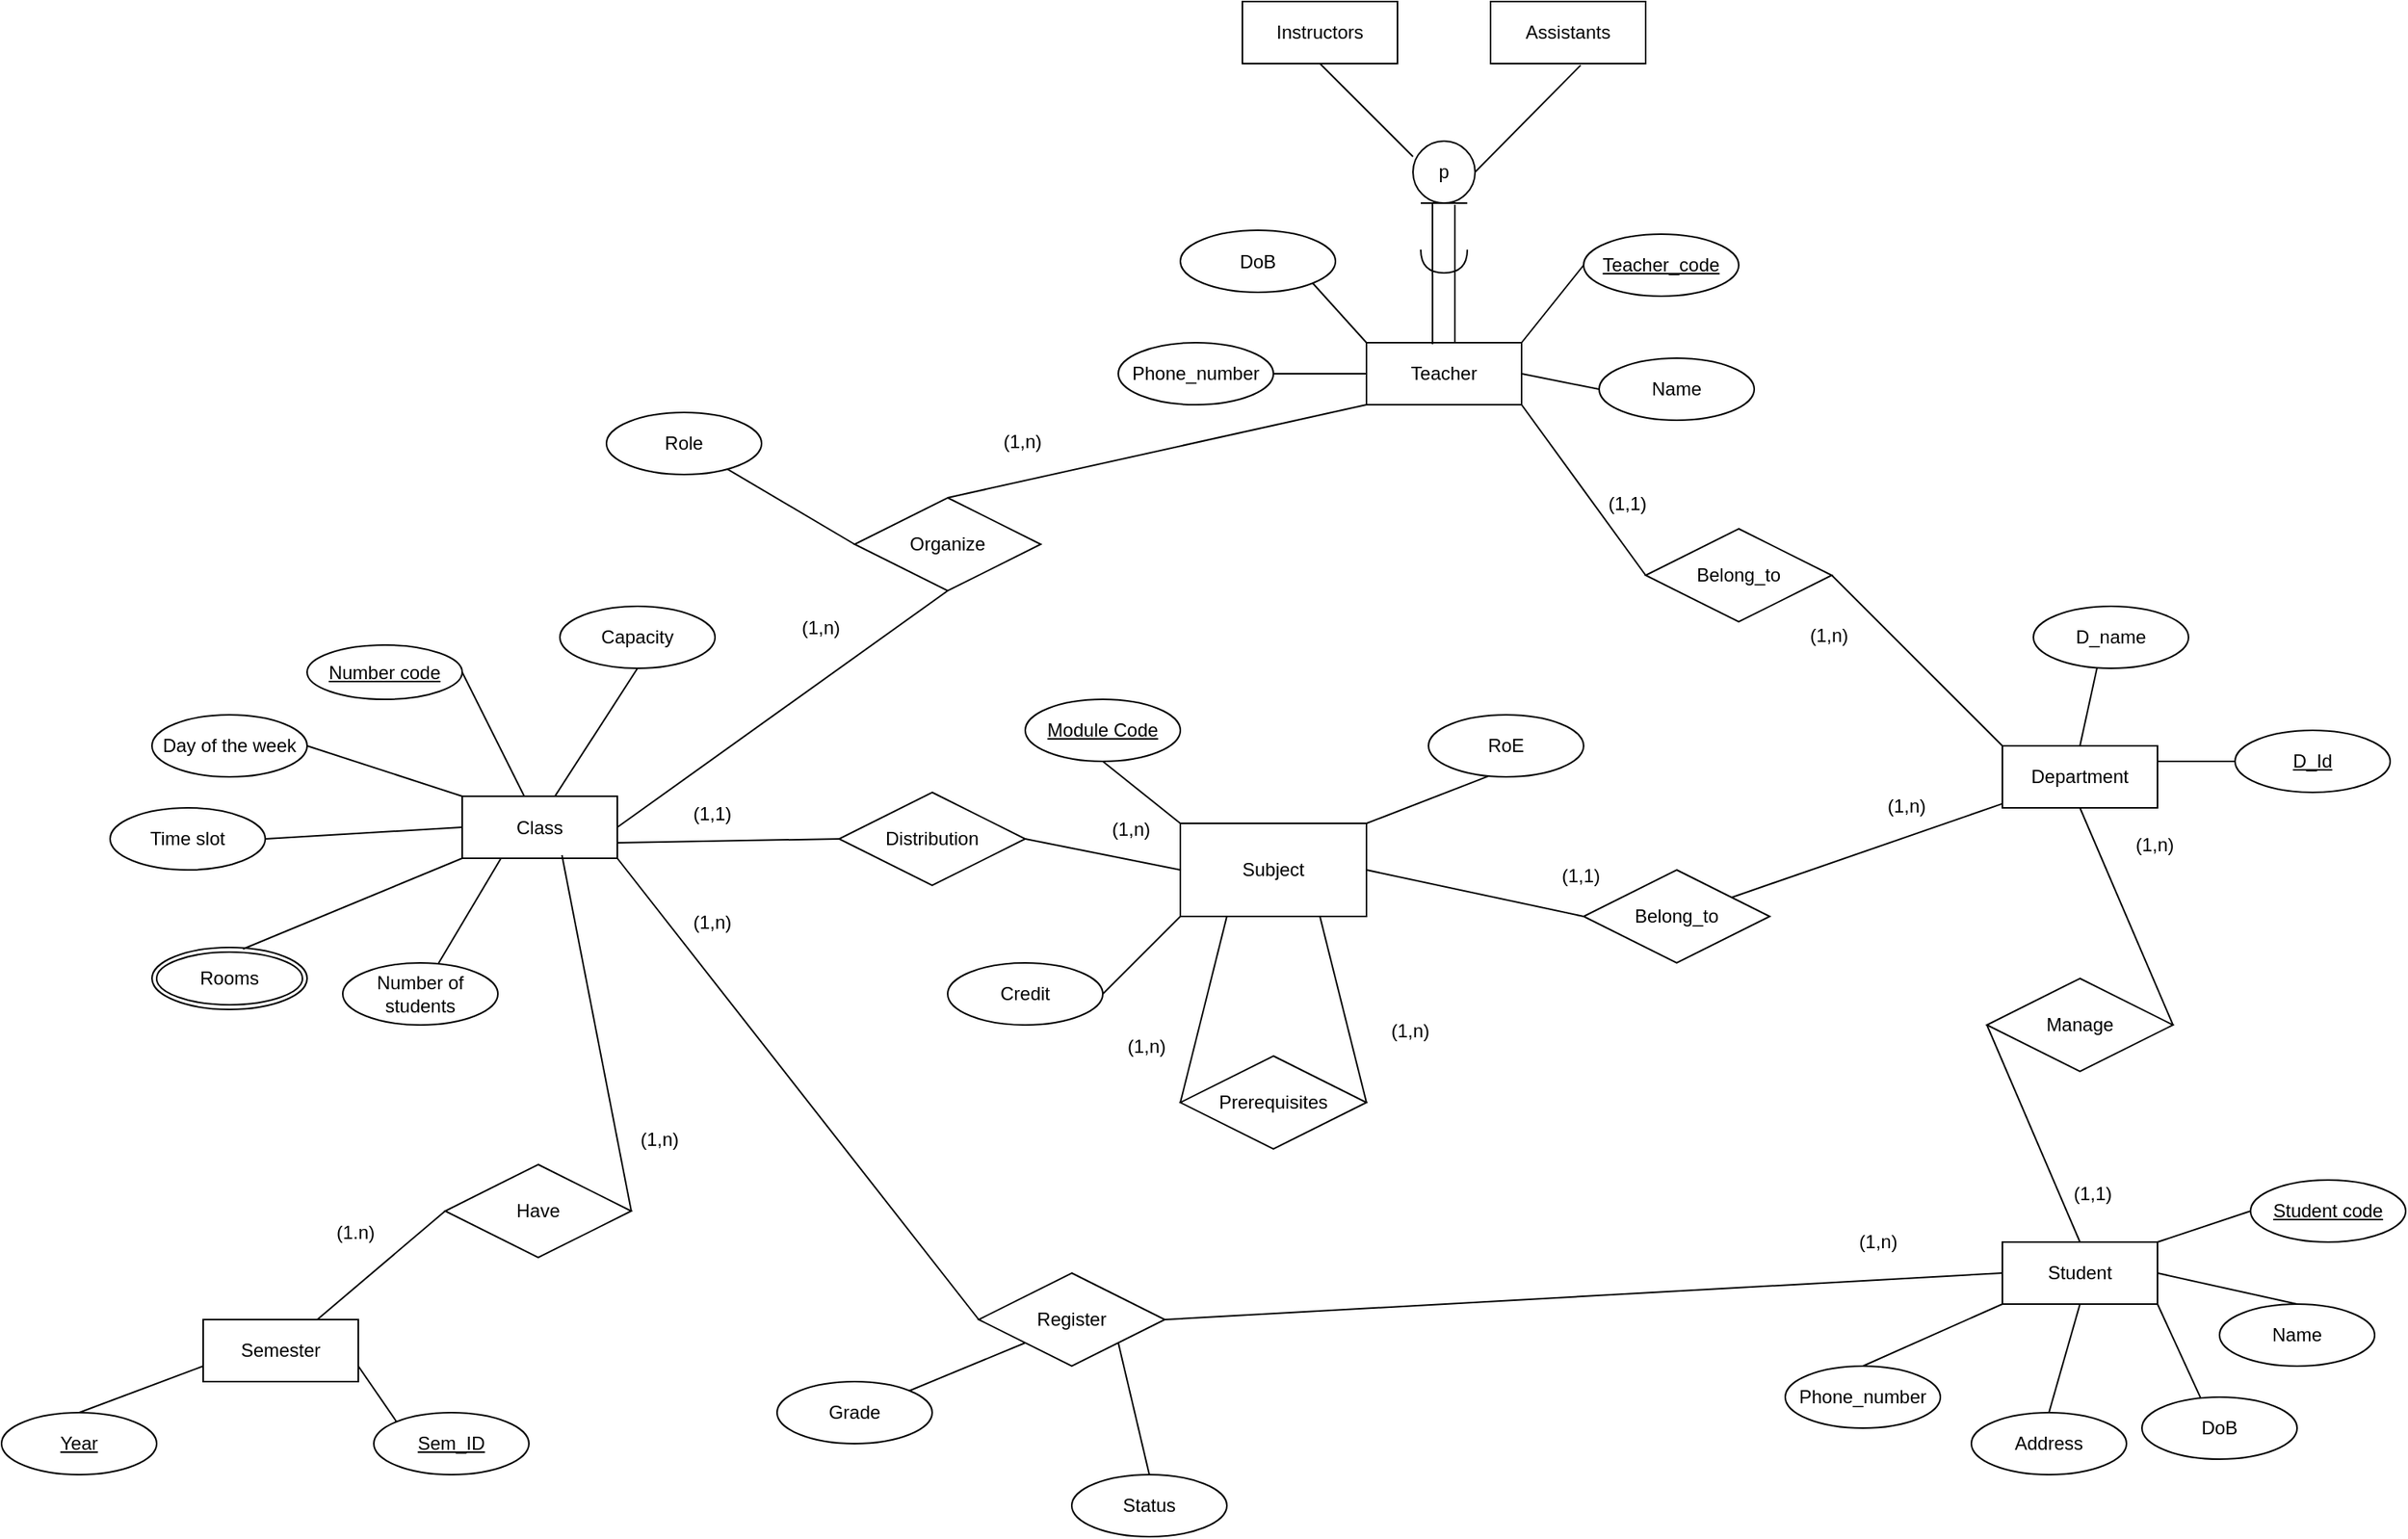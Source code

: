 <mxfile version="26.2.10">
  <diagram name="Trang-1" id="NKazr9CYUJBPmzPax3Bu">
    <mxGraphModel dx="1998" dy="1887" grid="1" gridSize="10" guides="1" tooltips="1" connect="1" arrows="1" fold="1" page="1" pageScale="1" pageWidth="827" pageHeight="1169" math="0" shadow="0">
      <root>
        <mxCell id="0" />
        <mxCell id="1" parent="0" />
        <mxCell id="vSpW32eqRQo1p6lTVh2Q-1" value="Subject" style="rounded=0;whiteSpace=wrap;html=1;" parent="1" vertex="1">
          <mxGeometry y="300" width="120" height="60" as="geometry" />
        </mxCell>
        <mxCell id="vSpW32eqRQo1p6lTVh2Q-2" value="Module Code" style="ellipse;whiteSpace=wrap;html=1;align=center;fontStyle=4;" parent="1" vertex="1">
          <mxGeometry x="-100" y="220" width="100" height="40" as="geometry" />
        </mxCell>
        <mxCell id="vSpW32eqRQo1p6lTVh2Q-3" value="" style="endArrow=none;html=1;rounded=0;entryX=0;entryY=0;entryDx=0;entryDy=0;exitX=0.5;exitY=1;exitDx=0;exitDy=0;" parent="1" source="vSpW32eqRQo1p6lTVh2Q-2" target="vSpW32eqRQo1p6lTVh2Q-1" edge="1">
          <mxGeometry width="50" height="50" relative="1" as="geometry">
            <mxPoint x="-220" y="680" as="sourcePoint" />
            <mxPoint x="440" y="340" as="targetPoint" />
          </mxGeometry>
        </mxCell>
        <mxCell id="vSpW32eqRQo1p6lTVh2Q-4" value="Belong_to" style="shape=rhombus;perimeter=rhombusPerimeter;whiteSpace=wrap;html=1;align=center;" parent="1" vertex="1">
          <mxGeometry x="260" y="330" width="120" height="60" as="geometry" />
        </mxCell>
        <mxCell id="vSpW32eqRQo1p6lTVh2Q-5" value="" style="endArrow=none;html=1;rounded=0;entryX=0;entryY=0.5;entryDx=0;entryDy=0;exitX=1;exitY=0.5;exitDx=0;exitDy=0;" parent="1" source="vSpW32eqRQo1p6lTVh2Q-1" target="vSpW32eqRQo1p6lTVh2Q-4" edge="1">
          <mxGeometry relative="1" as="geometry">
            <mxPoint x="330" y="370" as="sourcePoint" />
            <mxPoint x="490" y="370" as="targetPoint" />
          </mxGeometry>
        </mxCell>
        <mxCell id="vSpW32eqRQo1p6lTVh2Q-6" value="" style="endArrow=none;html=1;rounded=0;" parent="1" source="vSpW32eqRQo1p6lTVh2Q-4" target="vSpW32eqRQo1p6lTVh2Q-7" edge="1">
          <mxGeometry relative="1" as="geometry">
            <mxPoint x="330" y="370" as="sourcePoint" />
            <mxPoint x="490" y="370" as="targetPoint" />
          </mxGeometry>
        </mxCell>
        <mxCell id="vSpW32eqRQo1p6lTVh2Q-7" value="Department" style="whiteSpace=wrap;html=1;align=center;" parent="1" vertex="1">
          <mxGeometry x="530" y="250" width="100" height="40" as="geometry" />
        </mxCell>
        <mxCell id="vSpW32eqRQo1p6lTVh2Q-8" value="(1,1)" style="text;strokeColor=none;fillColor=none;spacingLeft=4;spacingRight=4;overflow=hidden;rotatable=0;points=[[0,0.5],[1,0.5]];portConstraint=eastwest;fontSize=12;whiteSpace=wrap;html=1;" parent="1" vertex="1">
          <mxGeometry x="240" y="320" width="40" height="30" as="geometry" />
        </mxCell>
        <mxCell id="vSpW32eqRQo1p6lTVh2Q-9" value="(1,n)" style="text;strokeColor=none;fillColor=none;spacingLeft=4;spacingRight=4;overflow=hidden;rotatable=0;points=[[0,0.5],[1,0.5]];portConstraint=eastwest;fontSize=12;whiteSpace=wrap;html=1;" parent="1" vertex="1">
          <mxGeometry x="400" y="165" width="40" height="30" as="geometry" />
        </mxCell>
        <mxCell id="vSpW32eqRQo1p6lTVh2Q-10" value="Student" style="whiteSpace=wrap;html=1;align=center;" parent="1" vertex="1">
          <mxGeometry x="530" y="570" width="100" height="40" as="geometry" />
        </mxCell>
        <mxCell id="vSpW32eqRQo1p6lTVh2Q-11" value="Manage" style="shape=rhombus;perimeter=rhombusPerimeter;whiteSpace=wrap;html=1;align=center;" parent="1" vertex="1">
          <mxGeometry x="520" y="400" width="120" height="60" as="geometry" />
        </mxCell>
        <mxCell id="vSpW32eqRQo1p6lTVh2Q-14" value="" style="endArrow=none;html=1;rounded=0;entryX=1;entryY=0.5;entryDx=0;entryDy=0;exitX=0.5;exitY=1;exitDx=0;exitDy=0;" parent="1" source="vSpW32eqRQo1p6lTVh2Q-7" target="vSpW32eqRQo1p6lTVh2Q-11" edge="1">
          <mxGeometry relative="1" as="geometry">
            <mxPoint x="330" y="370" as="sourcePoint" />
            <mxPoint x="490" y="370" as="targetPoint" />
          </mxGeometry>
        </mxCell>
        <mxCell id="vSpW32eqRQo1p6lTVh2Q-15" value="" style="endArrow=none;html=1;rounded=0;entryX=0.5;entryY=0;entryDx=0;entryDy=0;exitX=0;exitY=0.5;exitDx=0;exitDy=0;" parent="1" source="vSpW32eqRQo1p6lTVh2Q-11" target="vSpW32eqRQo1p6lTVh2Q-10" edge="1">
          <mxGeometry relative="1" as="geometry">
            <mxPoint x="330" y="370" as="sourcePoint" />
            <mxPoint x="490" y="370" as="targetPoint" />
          </mxGeometry>
        </mxCell>
        <mxCell id="vSpW32eqRQo1p6lTVh2Q-16" value="(1,n)" style="text;strokeColor=none;fillColor=none;spacingLeft=4;spacingRight=4;overflow=hidden;rotatable=0;points=[[0,0.5],[1,0.5]];portConstraint=eastwest;fontSize=12;whiteSpace=wrap;html=1;" parent="1" vertex="1">
          <mxGeometry x="610" y="300" width="40" height="30" as="geometry" />
        </mxCell>
        <mxCell id="vSpW32eqRQo1p6lTVh2Q-17" value="(1,1)" style="text;strokeColor=none;fillColor=none;spacingLeft=4;spacingRight=4;overflow=hidden;rotatable=0;points=[[0,0.5],[1,0.5]];portConstraint=eastwest;fontSize=12;whiteSpace=wrap;html=1;" parent="1" vertex="1">
          <mxGeometry x="570" y="525" width="40" height="30" as="geometry" />
        </mxCell>
        <mxCell id="vSpW32eqRQo1p6lTVh2Q-18" value="Student code" style="ellipse;whiteSpace=wrap;html=1;align=center;fontStyle=4;" parent="1" vertex="1">
          <mxGeometry x="690" y="530" width="100" height="40" as="geometry" />
        </mxCell>
        <mxCell id="vSpW32eqRQo1p6lTVh2Q-19" value="" style="endArrow=none;html=1;rounded=0;entryX=0;entryY=0.5;entryDx=0;entryDy=0;exitX=1;exitY=0;exitDx=0;exitDy=0;" parent="1" source="vSpW32eqRQo1p6lTVh2Q-10" target="vSpW32eqRQo1p6lTVh2Q-18" edge="1">
          <mxGeometry relative="1" as="geometry">
            <mxPoint x="330" y="370" as="sourcePoint" />
            <mxPoint x="490" y="370" as="targetPoint" />
          </mxGeometry>
        </mxCell>
        <mxCell id="vSpW32eqRQo1p6lTVh2Q-23" value="Credit" style="ellipse;whiteSpace=wrap;html=1;align=center;" parent="1" vertex="1">
          <mxGeometry x="-150" y="390" width="100" height="40" as="geometry" />
        </mxCell>
        <mxCell id="vSpW32eqRQo1p6lTVh2Q-24" value="" style="endArrow=none;html=1;rounded=0;exitX=1;exitY=0.5;exitDx=0;exitDy=0;entryX=0;entryY=1;entryDx=0;entryDy=0;" parent="1" source="vSpW32eqRQo1p6lTVh2Q-23" target="vSpW32eqRQo1p6lTVh2Q-1" edge="1">
          <mxGeometry relative="1" as="geometry">
            <mxPoint x="340" y="360" as="sourcePoint" />
            <mxPoint x="500" y="360" as="targetPoint" />
          </mxGeometry>
        </mxCell>
        <mxCell id="vSpW32eqRQo1p6lTVh2Q-25" value="" style="endArrow=none;html=1;rounded=0;exitX=0;exitY=0.5;exitDx=0;exitDy=0;entryX=0.25;entryY=1;entryDx=0;entryDy=0;" parent="1" source="6daV8mBaT8eW-QT_xPf7-5" target="vSpW32eqRQo1p6lTVh2Q-1" edge="1">
          <mxGeometry relative="1" as="geometry">
            <mxPoint x="240" y="150" as="sourcePoint" />
            <mxPoint x="500" y="360" as="targetPoint" />
          </mxGeometry>
        </mxCell>
        <mxCell id="vSpW32eqRQo1p6lTVh2Q-27" value="RoE" style="ellipse;whiteSpace=wrap;html=1;align=center;" parent="1" vertex="1">
          <mxGeometry x="160" y="230" width="100" height="40" as="geometry" />
        </mxCell>
        <mxCell id="vSpW32eqRQo1p6lTVh2Q-28" value="" style="endArrow=none;html=1;rounded=0;exitX=1;exitY=0;exitDx=0;exitDy=0;entryX=0.383;entryY=0.992;entryDx=0;entryDy=0;entryPerimeter=0;" parent="1" source="vSpW32eqRQo1p6lTVh2Q-1" target="vSpW32eqRQo1p6lTVh2Q-27" edge="1">
          <mxGeometry relative="1" as="geometry">
            <mxPoint x="340" y="360" as="sourcePoint" />
            <mxPoint x="500" y="360" as="targetPoint" />
          </mxGeometry>
        </mxCell>
        <mxCell id="vSpW32eqRQo1p6lTVh2Q-29" value="Register" style="shape=rhombus;perimeter=rhombusPerimeter;whiteSpace=wrap;html=1;align=center;" parent="1" vertex="1">
          <mxGeometry x="-130" y="590" width="120" height="60" as="geometry" />
        </mxCell>
        <mxCell id="vSpW32eqRQo1p6lTVh2Q-31" value="" style="endArrow=none;html=1;rounded=0;exitX=1;exitY=0.5;exitDx=0;exitDy=0;entryX=0;entryY=0.5;entryDx=0;entryDy=0;" parent="1" source="vSpW32eqRQo1p6lTVh2Q-29" target="vSpW32eqRQo1p6lTVh2Q-10" edge="1">
          <mxGeometry relative="1" as="geometry">
            <mxPoint x="340" y="360" as="sourcePoint" />
            <mxPoint x="500" y="360" as="targetPoint" />
          </mxGeometry>
        </mxCell>
        <mxCell id="vSpW32eqRQo1p6lTVh2Q-32" value="(1,n)" style="text;strokeColor=none;fillColor=none;spacingLeft=4;spacingRight=4;overflow=hidden;rotatable=0;points=[[0,0.5],[1,0.5]];portConstraint=eastwest;fontSize=12;whiteSpace=wrap;html=1;" parent="1" vertex="1">
          <mxGeometry x="450" y="275" width="40" height="35" as="geometry" />
        </mxCell>
        <mxCell id="vSpW32eqRQo1p6lTVh2Q-33" value="(1,n)" style="text;strokeColor=none;fillColor=none;spacingLeft=4;spacingRight=4;overflow=hidden;rotatable=0;points=[[0,0.5],[1,0.5]];portConstraint=eastwest;fontSize=12;whiteSpace=wrap;html=1;" parent="1" vertex="1">
          <mxGeometry x="-320" y="350" width="40" height="30" as="geometry" />
        </mxCell>
        <mxCell id="vSpW32eqRQo1p6lTVh2Q-40" value="Name" style="ellipse;whiteSpace=wrap;html=1;align=center;" parent="1" vertex="1">
          <mxGeometry x="670" y="610" width="100" height="40" as="geometry" />
        </mxCell>
        <mxCell id="vSpW32eqRQo1p6lTVh2Q-41" value="" style="endArrow=none;html=1;rounded=0;entryX=0.5;entryY=0;entryDx=0;entryDy=0;exitX=1;exitY=0.5;exitDx=0;exitDy=0;" parent="1" source="vSpW32eqRQo1p6lTVh2Q-10" target="vSpW32eqRQo1p6lTVh2Q-40" edge="1">
          <mxGeometry relative="1" as="geometry">
            <mxPoint x="340" y="460" as="sourcePoint" />
            <mxPoint x="500" y="460" as="targetPoint" />
          </mxGeometry>
        </mxCell>
        <mxCell id="vSpW32eqRQo1p6lTVh2Q-42" value="Phone_number" style="ellipse;whiteSpace=wrap;html=1;align=center;" parent="1" vertex="1">
          <mxGeometry x="390" y="650" width="100" height="40" as="geometry" />
        </mxCell>
        <mxCell id="vSpW32eqRQo1p6lTVh2Q-43" value="Address" style="ellipse;whiteSpace=wrap;html=1;align=center;" parent="1" vertex="1">
          <mxGeometry x="510" y="680" width="100" height="40" as="geometry" />
        </mxCell>
        <mxCell id="vSpW32eqRQo1p6lTVh2Q-44" value="DoB" style="ellipse;whiteSpace=wrap;html=1;align=center;" parent="1" vertex="1">
          <mxGeometry x="620" y="670" width="100" height="40" as="geometry" />
        </mxCell>
        <mxCell id="vSpW32eqRQo1p6lTVh2Q-45" value="" style="endArrow=none;html=1;rounded=0;entryX=0.377;entryY=0.008;entryDx=0;entryDy=0;entryPerimeter=0;exitX=1;exitY=1;exitDx=0;exitDy=0;" parent="1" source="vSpW32eqRQo1p6lTVh2Q-10" target="vSpW32eqRQo1p6lTVh2Q-44" edge="1">
          <mxGeometry relative="1" as="geometry">
            <mxPoint x="340" y="460" as="sourcePoint" />
            <mxPoint x="500" y="460" as="targetPoint" />
          </mxGeometry>
        </mxCell>
        <mxCell id="vSpW32eqRQo1p6lTVh2Q-46" value="" style="endArrow=none;html=1;rounded=0;entryX=0.5;entryY=0;entryDx=0;entryDy=0;exitX=0.5;exitY=1;exitDx=0;exitDy=0;" parent="1" source="vSpW32eqRQo1p6lTVh2Q-10" target="vSpW32eqRQo1p6lTVh2Q-43" edge="1">
          <mxGeometry relative="1" as="geometry">
            <mxPoint x="340" y="460" as="sourcePoint" />
            <mxPoint x="500" y="460" as="targetPoint" />
          </mxGeometry>
        </mxCell>
        <mxCell id="vSpW32eqRQo1p6lTVh2Q-47" value="" style="endArrow=none;html=1;rounded=0;entryX=0.5;entryY=0;entryDx=0;entryDy=0;exitX=0;exitY=1;exitDx=0;exitDy=0;" parent="1" source="vSpW32eqRQo1p6lTVh2Q-10" target="vSpW32eqRQo1p6lTVh2Q-42" edge="1">
          <mxGeometry relative="1" as="geometry">
            <mxPoint x="340" y="460" as="sourcePoint" />
            <mxPoint x="500" y="460" as="targetPoint" />
          </mxGeometry>
        </mxCell>
        <mxCell id="vSpW32eqRQo1p6lTVh2Q-48" value="D_name" style="ellipse;whiteSpace=wrap;html=1;align=center;" parent="1" vertex="1">
          <mxGeometry x="550" y="160" width="100" height="40" as="geometry" />
        </mxCell>
        <mxCell id="vSpW32eqRQo1p6lTVh2Q-49" value="" style="endArrow=none;html=1;rounded=0;entryX=0.41;entryY=0.992;entryDx=0;entryDy=0;entryPerimeter=0;exitX=0.5;exitY=0;exitDx=0;exitDy=0;" parent="1" source="vSpW32eqRQo1p6lTVh2Q-7" target="vSpW32eqRQo1p6lTVh2Q-48" edge="1">
          <mxGeometry relative="1" as="geometry">
            <mxPoint x="340" y="460" as="sourcePoint" />
            <mxPoint x="500" y="460" as="targetPoint" />
          </mxGeometry>
        </mxCell>
        <mxCell id="vSpW32eqRQo1p6lTVh2Q-50" value="(1,n)" style="text;html=1;align=center;verticalAlign=middle;whiteSpace=wrap;rounded=0;" parent="1" vertex="1">
          <mxGeometry x="420" y="555" width="60" height="30" as="geometry" />
        </mxCell>
        <mxCell id="vSpW32eqRQo1p6lTVh2Q-51" value="Class" style="whiteSpace=wrap;html=1;align=center;" parent="1" vertex="1">
          <mxGeometry x="-463" y="282.5" width="100" height="40" as="geometry" />
        </mxCell>
        <mxCell id="vSpW32eqRQo1p6lTVh2Q-52" value="Number code" style="ellipse;whiteSpace=wrap;html=1;align=center;fontStyle=4;" parent="1" vertex="1">
          <mxGeometry x="-563" y="185" width="100" height="35" as="geometry" />
        </mxCell>
        <mxCell id="vSpW32eqRQo1p6lTVh2Q-54" value="Day of the week" style="ellipse;whiteSpace=wrap;html=1;align=center;" parent="1" vertex="1">
          <mxGeometry x="-663" y="230" width="100" height="40" as="geometry" />
        </mxCell>
        <mxCell id="vSpW32eqRQo1p6lTVh2Q-55" value="Time slot" style="ellipse;whiteSpace=wrap;html=1;align=center;" parent="1" vertex="1">
          <mxGeometry x="-690" y="290" width="100" height="40" as="geometry" />
        </mxCell>
        <mxCell id="vSpW32eqRQo1p6lTVh2Q-56" value="Rooms" style="ellipse;shape=doubleEllipse;margin=3;whiteSpace=wrap;html=1;align=center;" parent="1" vertex="1">
          <mxGeometry x="-663" y="380" width="100" height="40" as="geometry" />
        </mxCell>
        <mxCell id="vSpW32eqRQo1p6lTVh2Q-57" value="" style="endArrow=none;html=1;rounded=0;exitX=0.587;exitY=0.025;exitDx=0;exitDy=0;exitPerimeter=0;entryX=0;entryY=1;entryDx=0;entryDy=0;" parent="1" source="vSpW32eqRQo1p6lTVh2Q-56" target="vSpW32eqRQo1p6lTVh2Q-51" edge="1">
          <mxGeometry relative="1" as="geometry">
            <mxPoint x="-120" y="350" as="sourcePoint" />
            <mxPoint x="40" y="350" as="targetPoint" />
          </mxGeometry>
        </mxCell>
        <mxCell id="vSpW32eqRQo1p6lTVh2Q-58" value="" style="endArrow=none;html=1;rounded=0;exitX=1;exitY=0.5;exitDx=0;exitDy=0;entryX=0;entryY=0.5;entryDx=0;entryDy=0;" parent="1" source="vSpW32eqRQo1p6lTVh2Q-55" target="vSpW32eqRQo1p6lTVh2Q-51" edge="1">
          <mxGeometry relative="1" as="geometry">
            <mxPoint x="-120" y="350" as="sourcePoint" />
            <mxPoint x="40" y="350" as="targetPoint" />
          </mxGeometry>
        </mxCell>
        <mxCell id="vSpW32eqRQo1p6lTVh2Q-59" value="" style="endArrow=none;html=1;rounded=0;exitX=1;exitY=0.5;exitDx=0;exitDy=0;entryX=0;entryY=0;entryDx=0;entryDy=0;" parent="1" source="vSpW32eqRQo1p6lTVh2Q-54" target="vSpW32eqRQo1p6lTVh2Q-51" edge="1">
          <mxGeometry relative="1" as="geometry">
            <mxPoint x="-120" y="350" as="sourcePoint" />
            <mxPoint x="40" y="350" as="targetPoint" />
          </mxGeometry>
        </mxCell>
        <mxCell id="vSpW32eqRQo1p6lTVh2Q-61" value="" style="endArrow=none;html=1;rounded=0;exitX=1;exitY=0.5;exitDx=0;exitDy=0;" parent="1" source="vSpW32eqRQo1p6lTVh2Q-52" target="vSpW32eqRQo1p6lTVh2Q-51" edge="1">
          <mxGeometry relative="1" as="geometry">
            <mxPoint x="-120" y="350" as="sourcePoint" />
            <mxPoint x="40" y="350" as="targetPoint" />
          </mxGeometry>
        </mxCell>
        <mxCell id="vSpW32eqRQo1p6lTVh2Q-63" value="" style="endArrow=none;html=1;rounded=0;exitX=0.25;exitY=1;exitDx=0;exitDy=0;" parent="1" source="vSpW32eqRQo1p6lTVh2Q-51" target="6daV8mBaT8eW-QT_xPf7-2" edge="1">
          <mxGeometry relative="1" as="geometry">
            <mxPoint x="-120" y="350" as="sourcePoint" />
            <mxPoint x="-340" y="410" as="targetPoint" />
          </mxGeometry>
        </mxCell>
        <mxCell id="vSpW32eqRQo1p6lTVh2Q-64" value="Organize" style="shape=rhombus;perimeter=rhombusPerimeter;whiteSpace=wrap;html=1;align=center;" parent="1" vertex="1">
          <mxGeometry x="-210" y="90" width="120" height="60" as="geometry" />
        </mxCell>
        <mxCell id="vSpW32eqRQo1p6lTVh2Q-65" value="" style="endArrow=none;html=1;rounded=0;exitX=1;exitY=0.5;exitDx=0;exitDy=0;entryX=0.5;entryY=1;entryDx=0;entryDy=0;" parent="1" source="vSpW32eqRQo1p6lTVh2Q-51" target="vSpW32eqRQo1p6lTVh2Q-64" edge="1">
          <mxGeometry relative="1" as="geometry">
            <mxPoint x="80" y="460" as="sourcePoint" />
            <mxPoint x="-140" y="160" as="targetPoint" />
          </mxGeometry>
        </mxCell>
        <mxCell id="vSpW32eqRQo1p6lTVh2Q-68" value="(1,n)" style="text;strokeColor=none;fillColor=none;spacingLeft=4;spacingRight=4;overflow=hidden;rotatable=0;points=[[0,0.5],[1,0.5]];portConstraint=eastwest;fontSize=12;whiteSpace=wrap;html=1;" parent="1" vertex="1">
          <mxGeometry x="-250" y="160" width="40" height="30" as="geometry" />
        </mxCell>
        <mxCell id="6daV8mBaT8eW-QT_xPf7-1" value="Capacity" style="ellipse;whiteSpace=wrap;html=1;align=center;" parent="1" vertex="1">
          <mxGeometry x="-400" y="160" width="100" height="40" as="geometry" />
        </mxCell>
        <mxCell id="6daV8mBaT8eW-QT_xPf7-2" value="Number of students" style="ellipse;whiteSpace=wrap;html=1;align=center;" parent="1" vertex="1">
          <mxGeometry x="-540" y="390" width="100" height="40" as="geometry" />
        </mxCell>
        <mxCell id="6daV8mBaT8eW-QT_xPf7-4" value="" style="endArrow=none;html=1;rounded=0;exitX=0.5;exitY=1;exitDx=0;exitDy=0;entryX=0.6;entryY=-0.008;entryDx=0;entryDy=0;entryPerimeter=0;" parent="1" source="6daV8mBaT8eW-QT_xPf7-1" target="vSpW32eqRQo1p6lTVh2Q-51" edge="1">
          <mxGeometry relative="1" as="geometry">
            <mxPoint x="-120" y="390" as="sourcePoint" />
            <mxPoint x="40" y="390" as="targetPoint" />
          </mxGeometry>
        </mxCell>
        <mxCell id="6daV8mBaT8eW-QT_xPf7-5" value="Prerequisites" style="shape=rhombus;perimeter=rhombusPerimeter;whiteSpace=wrap;html=1;align=center;" parent="1" vertex="1">
          <mxGeometry y="450" width="120" height="60" as="geometry" />
        </mxCell>
        <mxCell id="6daV8mBaT8eW-QT_xPf7-6" value="" style="endArrow=none;html=1;rounded=0;entryX=0.75;entryY=1;entryDx=0;entryDy=0;exitX=1;exitY=0.5;exitDx=0;exitDy=0;" parent="1" source="6daV8mBaT8eW-QT_xPf7-5" target="vSpW32eqRQo1p6lTVh2Q-1" edge="1">
          <mxGeometry relative="1" as="geometry">
            <mxPoint x="180" as="sourcePoint" />
            <mxPoint x="340" as="targetPoint" />
          </mxGeometry>
        </mxCell>
        <mxCell id="6daV8mBaT8eW-QT_xPf7-7" value="(1,n)" style="text;strokeColor=none;fillColor=none;spacingLeft=4;spacingRight=4;overflow=hidden;rotatable=0;points=[[0,0.5],[1,0.5]];portConstraint=eastwest;fontSize=12;whiteSpace=wrap;html=1;" parent="1" vertex="1">
          <mxGeometry x="130" y="420" width="40" height="30" as="geometry" />
        </mxCell>
        <mxCell id="6daV8mBaT8eW-QT_xPf7-8" value="(1,n)" style="text;strokeColor=none;fillColor=none;spacingLeft=4;spacingRight=4;overflow=hidden;rotatable=0;points=[[0,0.5],[1,0.5]];portConstraint=eastwest;fontSize=12;whiteSpace=wrap;html=1;" parent="1" vertex="1">
          <mxGeometry x="-40" y="430" width="40" height="30" as="geometry" />
        </mxCell>
        <mxCell id="6daV8mBaT8eW-QT_xPf7-9" value="D_Id" style="ellipse;whiteSpace=wrap;html=1;align=center;fontStyle=4;" parent="1" vertex="1">
          <mxGeometry x="680" y="240" width="100" height="40" as="geometry" />
        </mxCell>
        <mxCell id="6daV8mBaT8eW-QT_xPf7-10" value="" style="endArrow=none;html=1;rounded=0;entryX=0;entryY=0.5;entryDx=0;entryDy=0;exitX=1;exitY=0.25;exitDx=0;exitDy=0;" parent="1" source="vSpW32eqRQo1p6lTVh2Q-7" target="6daV8mBaT8eW-QT_xPf7-9" edge="1">
          <mxGeometry relative="1" as="geometry">
            <mxPoint x="20" y="300" as="sourcePoint" />
            <mxPoint x="180" y="300" as="targetPoint" />
          </mxGeometry>
        </mxCell>
        <mxCell id="6daV8mBaT8eW-QT_xPf7-12" style="edgeStyle=orthogonalEdgeStyle;rounded=0;orthogonalLoop=1;jettySize=auto;html=1;exitX=0.5;exitY=1;exitDx=0;exitDy=0;" parent="1" source="vSpW32eqRQo1p6lTVh2Q-23" target="vSpW32eqRQo1p6lTVh2Q-23" edge="1">
          <mxGeometry relative="1" as="geometry" />
        </mxCell>
        <mxCell id="6daV8mBaT8eW-QT_xPf7-15" value="Teacher" style="whiteSpace=wrap;html=1;align=center;" parent="1" vertex="1">
          <mxGeometry x="120" y="-10" width="100" height="40" as="geometry" />
        </mxCell>
        <mxCell id="6daV8mBaT8eW-QT_xPf7-16" value="" style="shape=requiredInterface;html=1;verticalLabelPosition=bottom;sketch=0;direction=south;" parent="1" vertex="1">
          <mxGeometry x="155" y="-70" width="30" height="15" as="geometry" />
        </mxCell>
        <mxCell id="6daV8mBaT8eW-QT_xPf7-17" value="p" style="ellipse;shape=umlEntity;whiteSpace=wrap;html=1;" parent="1" vertex="1">
          <mxGeometry x="150" y="-140" width="40" height="40" as="geometry" />
        </mxCell>
        <mxCell id="6daV8mBaT8eW-QT_xPf7-20" value="" style="endArrow=none;html=1;rounded=0;entryX=0.426;entryY=0.026;entryDx=0;entryDy=0;exitX=0.314;exitY=1.013;exitDx=0;exitDy=0;exitPerimeter=0;entryPerimeter=0;" parent="1" source="6daV8mBaT8eW-QT_xPf7-17" target="6daV8mBaT8eW-QT_xPf7-15" edge="1">
          <mxGeometry relative="1" as="geometry">
            <mxPoint x="20" y="50" as="sourcePoint" />
            <mxPoint x="180" y="50" as="targetPoint" />
          </mxGeometry>
        </mxCell>
        <mxCell id="6daV8mBaT8eW-QT_xPf7-22" value="" style="endArrow=none;html=1;rounded=0;exitX=0.675;exitY=1.026;exitDx=0;exitDy=0;exitPerimeter=0;" parent="1" source="6daV8mBaT8eW-QT_xPf7-17" edge="1">
          <mxGeometry relative="1" as="geometry">
            <mxPoint x="180" y="-100" as="sourcePoint" />
            <mxPoint x="177" y="-10" as="targetPoint" />
          </mxGeometry>
        </mxCell>
        <mxCell id="6daV8mBaT8eW-QT_xPf7-27" value="Instructors" style="whiteSpace=wrap;html=1;align=center;" parent="1" vertex="1">
          <mxGeometry x="40" y="-230" width="100" height="40" as="geometry" />
        </mxCell>
        <mxCell id="6daV8mBaT8eW-QT_xPf7-28" value="Assistants" style="whiteSpace=wrap;html=1;align=center;" parent="1" vertex="1">
          <mxGeometry x="200" y="-230" width="100" height="40" as="geometry" />
        </mxCell>
        <mxCell id="6daV8mBaT8eW-QT_xPf7-29" value="" style="endArrow=none;html=1;rounded=0;entryX=1;entryY=0.5;entryDx=0;entryDy=0;exitX=0.581;exitY=1.026;exitDx=0;exitDy=0;exitPerimeter=0;" parent="1" source="6daV8mBaT8eW-QT_xPf7-28" target="6daV8mBaT8eW-QT_xPf7-17" edge="1">
          <mxGeometry relative="1" as="geometry">
            <mxPoint x="50" y="-170" as="sourcePoint" />
            <mxPoint x="210" y="-170" as="targetPoint" />
          </mxGeometry>
        </mxCell>
        <mxCell id="6daV8mBaT8eW-QT_xPf7-30" value="" style="endArrow=none;html=1;rounded=0;entryX=0;entryY=0.25;entryDx=0;entryDy=0;entryPerimeter=0;exitX=0.5;exitY=1;exitDx=0;exitDy=0;" parent="1" source="6daV8mBaT8eW-QT_xPf7-27" target="6daV8mBaT8eW-QT_xPf7-17" edge="1">
          <mxGeometry relative="1" as="geometry">
            <mxPoint x="50" y="-170" as="sourcePoint" />
            <mxPoint x="210" y="-170" as="targetPoint" />
          </mxGeometry>
        </mxCell>
        <mxCell id="6daV8mBaT8eW-QT_xPf7-31" value="Belong_to" style="shape=rhombus;perimeter=rhombusPerimeter;whiteSpace=wrap;html=1;align=center;" parent="1" vertex="1">
          <mxGeometry x="300" y="110" width="120" height="60" as="geometry" />
        </mxCell>
        <mxCell id="6daV8mBaT8eW-QT_xPf7-32" value="" style="endArrow=none;html=1;rounded=0;entryX=0;entryY=0;entryDx=0;entryDy=0;exitX=1;exitY=0.5;exitDx=0;exitDy=0;" parent="1" source="6daV8mBaT8eW-QT_xPf7-31" target="vSpW32eqRQo1p6lTVh2Q-7" edge="1">
          <mxGeometry relative="1" as="geometry">
            <mxPoint x="160" y="50" as="sourcePoint" />
            <mxPoint x="320" y="50" as="targetPoint" />
          </mxGeometry>
        </mxCell>
        <mxCell id="6daV8mBaT8eW-QT_xPf7-33" value="" style="endArrow=none;html=1;rounded=0;entryX=0;entryY=0.5;entryDx=0;entryDy=0;exitX=1;exitY=1;exitDx=0;exitDy=0;" parent="1" source="6daV8mBaT8eW-QT_xPf7-15" target="6daV8mBaT8eW-QT_xPf7-31" edge="1">
          <mxGeometry relative="1" as="geometry">
            <mxPoint x="160" y="50" as="sourcePoint" />
            <mxPoint x="320" y="50" as="targetPoint" />
          </mxGeometry>
        </mxCell>
        <mxCell id="6daV8mBaT8eW-QT_xPf7-34" value="(1,1)" style="text;strokeColor=none;fillColor=none;spacingLeft=4;spacingRight=4;overflow=hidden;rotatable=0;points=[[0,0.5],[1,0.5]];portConstraint=eastwest;fontSize=12;whiteSpace=wrap;html=1;" parent="1" vertex="1">
          <mxGeometry x="270" y="80" width="40" height="30" as="geometry" />
        </mxCell>
        <mxCell id="6daV8mBaT8eW-QT_xPf7-35" value="" style="endArrow=none;html=1;rounded=0;exitX=0;exitY=1;exitDx=0;exitDy=0;entryX=0.5;entryY=0;entryDx=0;entryDy=0;" parent="1" source="6daV8mBaT8eW-QT_xPf7-15" target="vSpW32eqRQo1p6lTVh2Q-64" edge="1">
          <mxGeometry relative="1" as="geometry">
            <mxPoint x="160" y="150" as="sourcePoint" />
            <mxPoint x="320" y="150" as="targetPoint" />
          </mxGeometry>
        </mxCell>
        <mxCell id="6daV8mBaT8eW-QT_xPf7-36" value="(1,n)" style="text;strokeColor=none;fillColor=none;spacingLeft=4;spacingRight=4;overflow=hidden;rotatable=0;points=[[0,0.5],[1,0.5]];portConstraint=eastwest;fontSize=12;whiteSpace=wrap;html=1;" parent="1" vertex="1">
          <mxGeometry x="-120" y="40" width="40" height="30" as="geometry" />
        </mxCell>
        <mxCell id="6daV8mBaT8eW-QT_xPf7-38" value="" style="endArrow=none;html=1;rounded=0;exitX=0;exitY=0.5;exitDx=0;exitDy=0;" parent="1" source="vSpW32eqRQo1p6lTVh2Q-64" target="6daV8mBaT8eW-QT_xPf7-39" edge="1">
          <mxGeometry relative="1" as="geometry">
            <mxPoint x="160" y="150" as="sourcePoint" />
            <mxPoint x="40" y="220" as="targetPoint" />
          </mxGeometry>
        </mxCell>
        <mxCell id="6daV8mBaT8eW-QT_xPf7-39" value="Role" style="ellipse;whiteSpace=wrap;html=1;align=center;" parent="1" vertex="1">
          <mxGeometry x="-370" y="35" width="100" height="40" as="geometry" />
        </mxCell>
        <mxCell id="6daV8mBaT8eW-QT_xPf7-40" value="Name" style="ellipse;whiteSpace=wrap;html=1;align=center;" parent="1" vertex="1">
          <mxGeometry x="270" width="100" height="40" as="geometry" />
        </mxCell>
        <mxCell id="6daV8mBaT8eW-QT_xPf7-41" value="Teacher_code" style="ellipse;whiteSpace=wrap;html=1;align=center;fontStyle=4;" parent="1" vertex="1">
          <mxGeometry x="260" y="-80" width="100" height="40" as="geometry" />
        </mxCell>
        <mxCell id="6daV8mBaT8eW-QT_xPf7-42" value="" style="endArrow=none;html=1;rounded=0;exitX=1;exitY=0;exitDx=0;exitDy=0;entryX=0;entryY=0.5;entryDx=0;entryDy=0;" parent="1" source="6daV8mBaT8eW-QT_xPf7-15" target="6daV8mBaT8eW-QT_xPf7-41" edge="1">
          <mxGeometry relative="1" as="geometry">
            <mxPoint x="160" y="150" as="sourcePoint" />
            <mxPoint x="320" y="150" as="targetPoint" />
          </mxGeometry>
        </mxCell>
        <mxCell id="6daV8mBaT8eW-QT_xPf7-43" value="" style="endArrow=none;html=1;rounded=0;exitX=1;exitY=0.5;exitDx=0;exitDy=0;entryX=0;entryY=0.5;entryDx=0;entryDy=0;" parent="1" source="6daV8mBaT8eW-QT_xPf7-15" target="6daV8mBaT8eW-QT_xPf7-40" edge="1">
          <mxGeometry relative="1" as="geometry">
            <mxPoint x="160" y="150" as="sourcePoint" />
            <mxPoint x="320" y="150" as="targetPoint" />
          </mxGeometry>
        </mxCell>
        <mxCell id="6daV8mBaT8eW-QT_xPf7-46" value="DoB" style="ellipse;whiteSpace=wrap;html=1;align=center;" parent="1" vertex="1">
          <mxGeometry y="-82.5" width="100" height="40" as="geometry" />
        </mxCell>
        <mxCell id="6daV8mBaT8eW-QT_xPf7-48" value="Phone_number" style="ellipse;whiteSpace=wrap;html=1;align=center;" parent="1" vertex="1">
          <mxGeometry x="-40" y="-10" width="100" height="40" as="geometry" />
        </mxCell>
        <mxCell id="6daV8mBaT8eW-QT_xPf7-49" value="" style="endArrow=none;html=1;rounded=0;exitX=1;exitY=0.5;exitDx=0;exitDy=0;entryX=0;entryY=0.5;entryDx=0;entryDy=0;" parent="1" source="6daV8mBaT8eW-QT_xPf7-48" target="6daV8mBaT8eW-QT_xPf7-15" edge="1">
          <mxGeometry relative="1" as="geometry">
            <mxPoint x="160" y="150" as="sourcePoint" />
            <mxPoint x="320" y="150" as="targetPoint" />
          </mxGeometry>
        </mxCell>
        <mxCell id="6daV8mBaT8eW-QT_xPf7-50" value="" style="endArrow=none;html=1;rounded=0;exitX=1;exitY=1;exitDx=0;exitDy=0;entryX=0;entryY=0;entryDx=0;entryDy=0;" parent="1" source="6daV8mBaT8eW-QT_xPf7-46" target="6daV8mBaT8eW-QT_xPf7-15" edge="1">
          <mxGeometry relative="1" as="geometry">
            <mxPoint x="160" y="150" as="sourcePoint" />
            <mxPoint x="320" y="150" as="targetPoint" />
          </mxGeometry>
        </mxCell>
        <mxCell id="yLP7ldFTLDncvTYP0aHX-2" value="" style="endArrow=none;html=1;rounded=0;exitX=1;exitY=1;exitDx=0;exitDy=0;entryX=0;entryY=0.5;entryDx=0;entryDy=0;" parent="1" source="vSpW32eqRQo1p6lTVh2Q-51" target="vSpW32eqRQo1p6lTVh2Q-29" edge="1">
          <mxGeometry width="50" height="50" relative="1" as="geometry">
            <mxPoint x="-100" y="460" as="sourcePoint" />
            <mxPoint x="-50" y="410" as="targetPoint" />
          </mxGeometry>
        </mxCell>
        <mxCell id="yLP7ldFTLDncvTYP0aHX-3" value="Status" style="ellipse;whiteSpace=wrap;html=1;align=center;" parent="1" vertex="1">
          <mxGeometry x="-70" y="720" width="100" height="40" as="geometry" />
        </mxCell>
        <mxCell id="yLP7ldFTLDncvTYP0aHX-4" value="Grade" style="ellipse;whiteSpace=wrap;html=1;align=center;" parent="1" vertex="1">
          <mxGeometry x="-260" y="660" width="100" height="40" as="geometry" />
        </mxCell>
        <mxCell id="yLP7ldFTLDncvTYP0aHX-5" value="" style="endArrow=none;html=1;rounded=0;exitX=1;exitY=0;exitDx=0;exitDy=0;entryX=0;entryY=1;entryDx=0;entryDy=0;" parent="1" source="yLP7ldFTLDncvTYP0aHX-4" target="vSpW32eqRQo1p6lTVh2Q-29" edge="1">
          <mxGeometry relative="1" as="geometry">
            <mxPoint x="-90" y="520" as="sourcePoint" />
            <mxPoint x="70" y="520" as="targetPoint" />
          </mxGeometry>
        </mxCell>
        <mxCell id="yLP7ldFTLDncvTYP0aHX-6" value="" style="endArrow=none;html=1;rounded=0;exitX=0.5;exitY=0;exitDx=0;exitDy=0;entryX=1;entryY=1;entryDx=0;entryDy=0;" parent="1" source="yLP7ldFTLDncvTYP0aHX-3" target="vSpW32eqRQo1p6lTVh2Q-29" edge="1">
          <mxGeometry relative="1" as="geometry">
            <mxPoint x="-90" y="520" as="sourcePoint" />
            <mxPoint x="70" y="520" as="targetPoint" />
          </mxGeometry>
        </mxCell>
        <mxCell id="yLP7ldFTLDncvTYP0aHX-7" value="Distribution" style="shape=rhombus;perimeter=rhombusPerimeter;whiteSpace=wrap;html=1;align=center;" parent="1" vertex="1">
          <mxGeometry x="-220" y="280" width="120" height="60" as="geometry" />
        </mxCell>
        <mxCell id="yLP7ldFTLDncvTYP0aHX-8" value="" style="endArrow=none;html=1;rounded=0;exitX=1;exitY=0.5;exitDx=0;exitDy=0;entryX=0;entryY=0.5;entryDx=0;entryDy=0;" parent="1" source="yLP7ldFTLDncvTYP0aHX-7" target="vSpW32eqRQo1p6lTVh2Q-1" edge="1">
          <mxGeometry relative="1" as="geometry">
            <mxPoint x="50" y="280" as="sourcePoint" />
            <mxPoint x="210" y="280" as="targetPoint" />
          </mxGeometry>
        </mxCell>
        <mxCell id="yLP7ldFTLDncvTYP0aHX-9" value="" style="endArrow=none;html=1;rounded=0;exitX=1;exitY=0.75;exitDx=0;exitDy=0;entryX=0;entryY=0.5;entryDx=0;entryDy=0;" parent="1" source="vSpW32eqRQo1p6lTVh2Q-51" target="yLP7ldFTLDncvTYP0aHX-7" edge="1">
          <mxGeometry relative="1" as="geometry">
            <mxPoint x="50" y="280" as="sourcePoint" />
            <mxPoint x="210" y="280" as="targetPoint" />
          </mxGeometry>
        </mxCell>
        <mxCell id="yLP7ldFTLDncvTYP0aHX-10" value="(1,n)" style="text;strokeColor=none;fillColor=none;spacingLeft=4;spacingRight=4;overflow=hidden;rotatable=0;points=[[0,0.5],[1,0.5]];portConstraint=eastwest;fontSize=12;whiteSpace=wrap;html=1;" parent="1" vertex="1">
          <mxGeometry x="-50" y="290" width="40" height="30" as="geometry" />
        </mxCell>
        <mxCell id="yLP7ldFTLDncvTYP0aHX-11" value="(1,1)" style="text;strokeColor=none;fillColor=none;spacingLeft=4;spacingRight=4;overflow=hidden;rotatable=0;points=[[0,0.5],[1,0.5]];portConstraint=eastwest;fontSize=12;whiteSpace=wrap;html=1;" parent="1" vertex="1">
          <mxGeometry x="-320" y="280" width="40" height="30" as="geometry" />
        </mxCell>
        <mxCell id="yLP7ldFTLDncvTYP0aHX-12" value="Have" style="shape=rhombus;perimeter=rhombusPerimeter;whiteSpace=wrap;html=1;align=center;" parent="1" vertex="1">
          <mxGeometry x="-474" y="520" width="120" height="60" as="geometry" />
        </mxCell>
        <mxCell id="yLP7ldFTLDncvTYP0aHX-13" value="" style="endArrow=none;html=1;rounded=0;exitX=0.643;exitY=0.95;exitDx=0;exitDy=0;exitPerimeter=0;entryX=1;entryY=0.5;entryDx=0;entryDy=0;" parent="1" source="vSpW32eqRQo1p6lTVh2Q-51" target="yLP7ldFTLDncvTYP0aHX-12" edge="1">
          <mxGeometry relative="1" as="geometry">
            <mxPoint x="-260" y="410" as="sourcePoint" />
            <mxPoint x="-100" y="410" as="targetPoint" />
          </mxGeometry>
        </mxCell>
        <mxCell id="yLP7ldFTLDncvTYP0aHX-14" value="" style="endArrow=none;html=1;rounded=0;exitX=0;exitY=0.5;exitDx=0;exitDy=0;" parent="1" source="yLP7ldFTLDncvTYP0aHX-12" target="yLP7ldFTLDncvTYP0aHX-15" edge="1">
          <mxGeometry relative="1" as="geometry">
            <mxPoint x="-260" y="410" as="sourcePoint" />
            <mxPoint x="-100" y="410" as="targetPoint" />
          </mxGeometry>
        </mxCell>
        <mxCell id="yLP7ldFTLDncvTYP0aHX-15" value="Semester" style="whiteSpace=wrap;html=1;align=center;" parent="1" vertex="1">
          <mxGeometry x="-630" y="620" width="100" height="40" as="geometry" />
        </mxCell>
        <mxCell id="yLP7ldFTLDncvTYP0aHX-16" value="&lt;u&gt;Sem_ID&lt;/u&gt;" style="ellipse;whiteSpace=wrap;html=1;align=center;" parent="1" vertex="1">
          <mxGeometry x="-520" y="680" width="100" height="40" as="geometry" />
        </mxCell>
        <mxCell id="yLP7ldFTLDncvTYP0aHX-17" value="&lt;u&gt;Year&lt;/u&gt;" style="ellipse;whiteSpace=wrap;html=1;align=center;" parent="1" vertex="1">
          <mxGeometry x="-760" y="680" width="100" height="40" as="geometry" />
        </mxCell>
        <mxCell id="yLP7ldFTLDncvTYP0aHX-18" value="" style="endArrow=none;html=1;rounded=0;exitX=0;exitY=0;exitDx=0;exitDy=0;entryX=1;entryY=0.75;entryDx=0;entryDy=0;" parent="1" source="yLP7ldFTLDncvTYP0aHX-16" target="yLP7ldFTLDncvTYP0aHX-15" edge="1">
          <mxGeometry relative="1" as="geometry">
            <mxPoint x="-260" y="410" as="sourcePoint" />
            <mxPoint x="-100" y="410" as="targetPoint" />
          </mxGeometry>
        </mxCell>
        <mxCell id="yLP7ldFTLDncvTYP0aHX-19" value="" style="endArrow=none;html=1;rounded=0;exitX=0.5;exitY=0;exitDx=0;exitDy=0;entryX=0;entryY=0.75;entryDx=0;entryDy=0;" parent="1" source="yLP7ldFTLDncvTYP0aHX-17" target="yLP7ldFTLDncvTYP0aHX-15" edge="1">
          <mxGeometry relative="1" as="geometry">
            <mxPoint x="-260" y="410" as="sourcePoint" />
            <mxPoint x="-100" y="410" as="targetPoint" />
          </mxGeometry>
        </mxCell>
        <mxCell id="yLP7ldFTLDncvTYP0aHX-22" value="(1,n)" style="text;strokeColor=none;fillColor=none;spacingLeft=4;spacingRight=4;overflow=hidden;rotatable=0;points=[[0,0.5],[1,0.5]];portConstraint=eastwest;fontSize=12;whiteSpace=wrap;html=1;" parent="1" vertex="1">
          <mxGeometry x="-354" y="490" width="40" height="30" as="geometry" />
        </mxCell>
        <mxCell id="yLP7ldFTLDncvTYP0aHX-23" value="(1.n)" style="text;strokeColor=none;fillColor=none;spacingLeft=4;spacingRight=4;overflow=hidden;rotatable=0;points=[[0,0.5],[1,0.5]];portConstraint=eastwest;fontSize=12;whiteSpace=wrap;html=1;" parent="1" vertex="1">
          <mxGeometry x="-550" y="550" width="40" height="30" as="geometry" />
        </mxCell>
      </root>
    </mxGraphModel>
  </diagram>
</mxfile>
